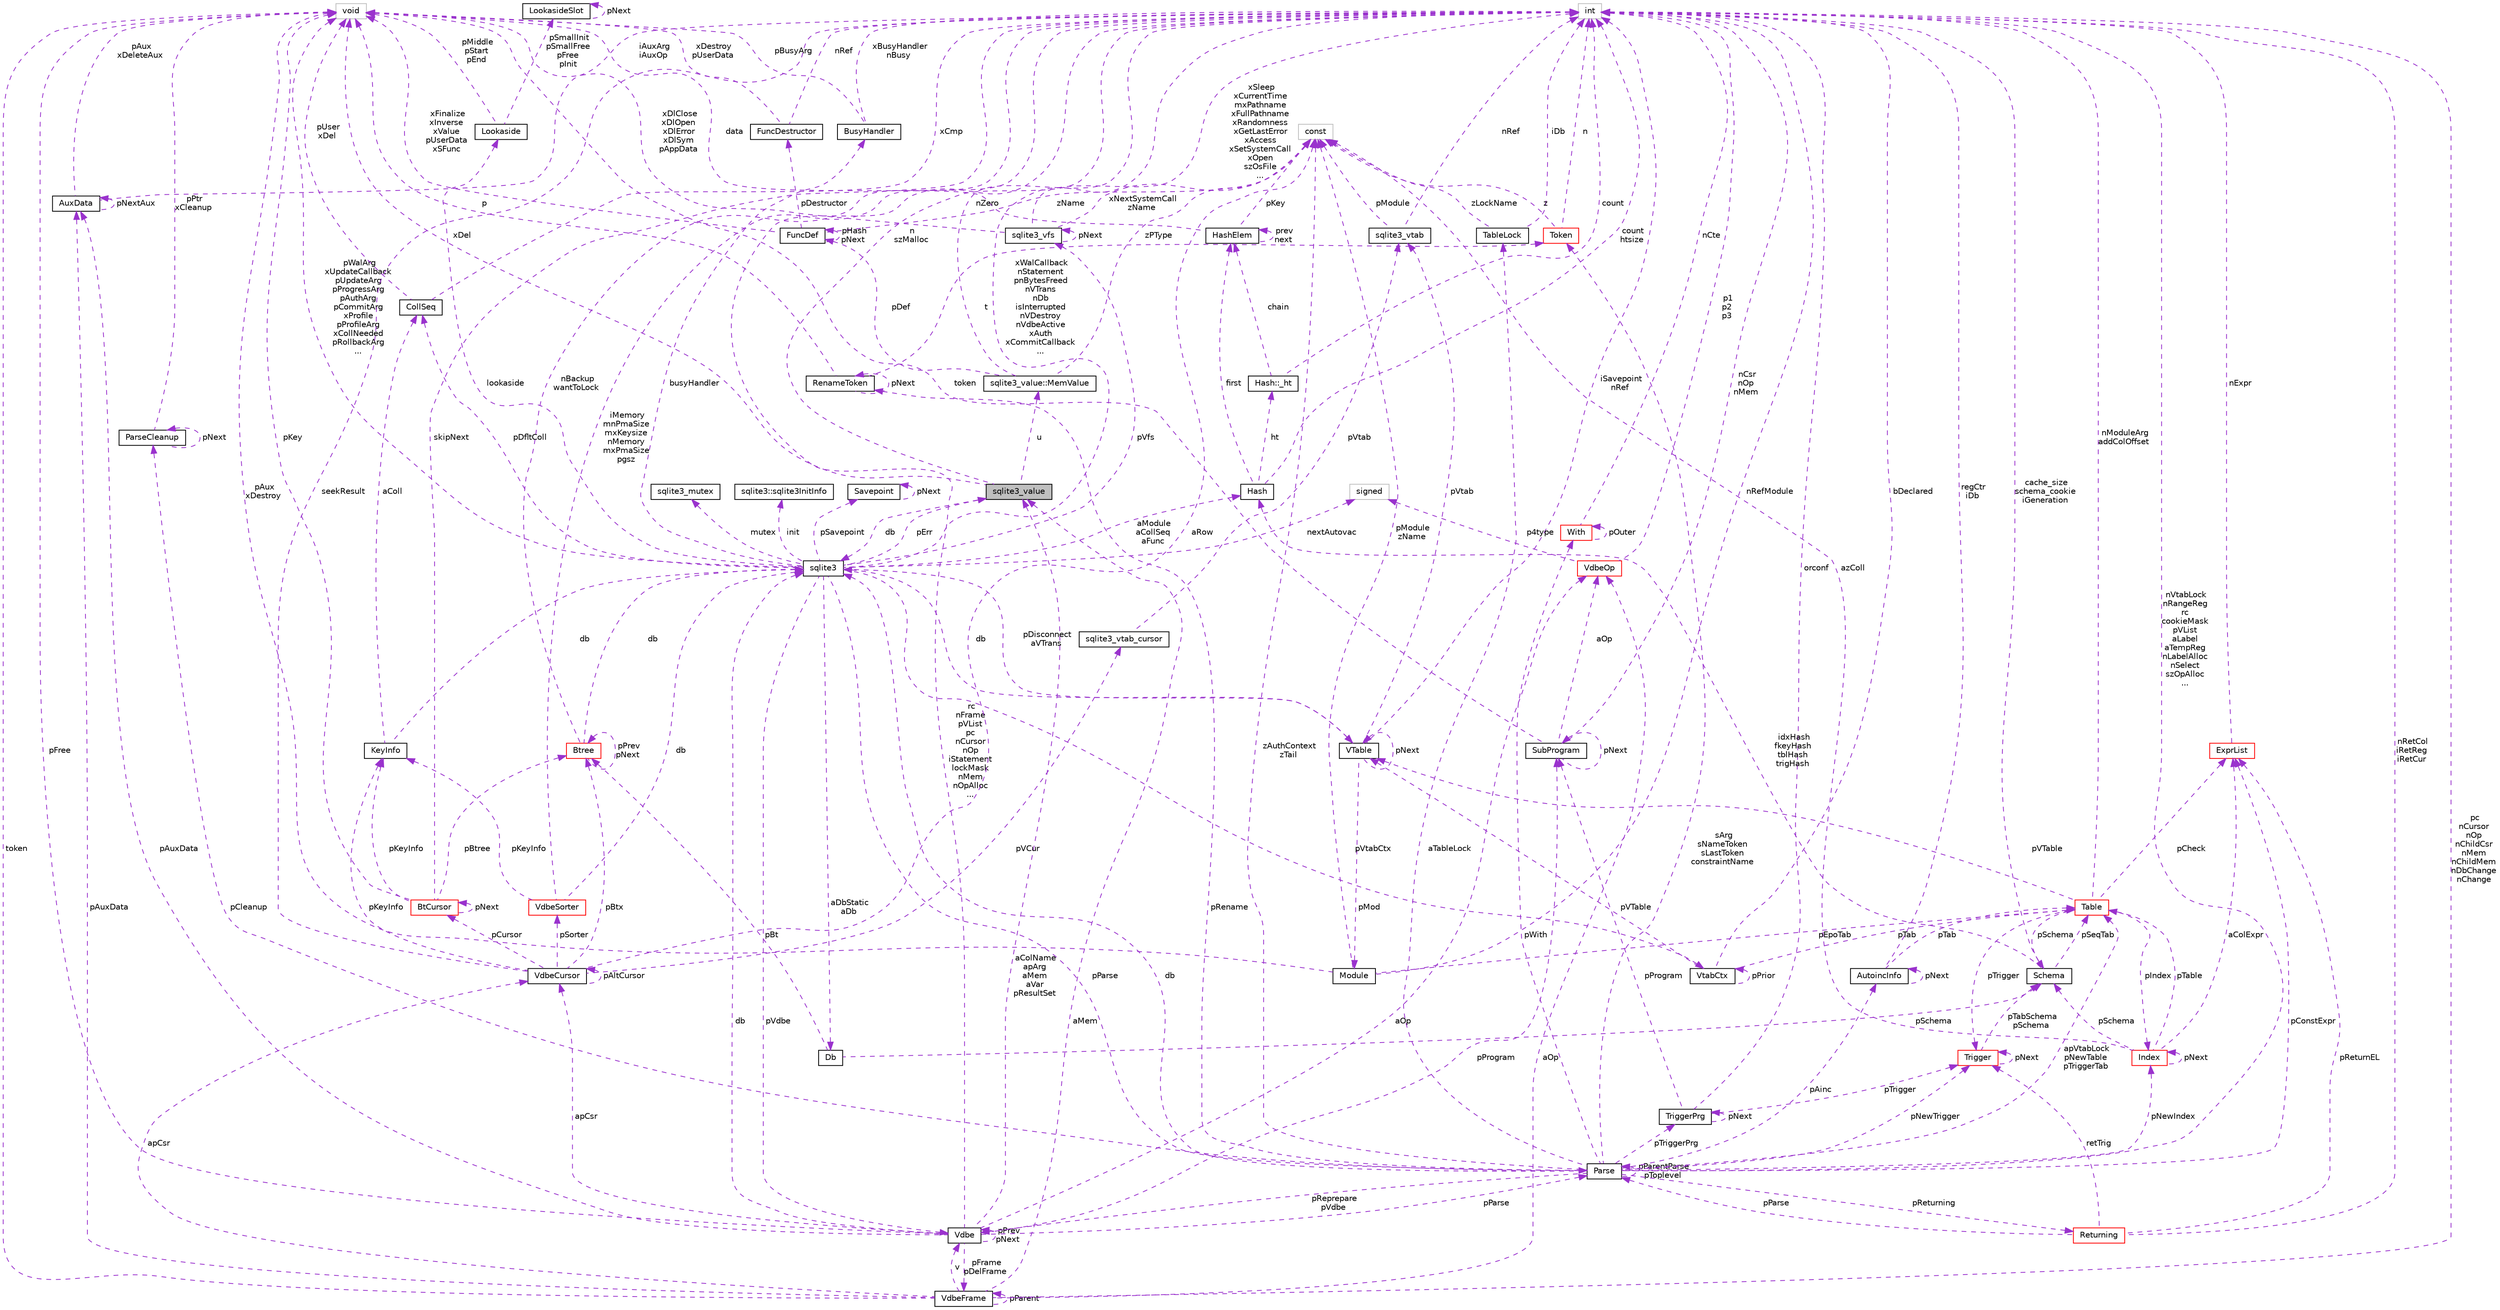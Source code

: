 digraph "sqlite3_value"
{
 // LATEX_PDF_SIZE
  edge [fontname="Helvetica",fontsize="10",labelfontname="Helvetica",labelfontsize="10"];
  node [fontname="Helvetica",fontsize="10",shape=record];
  Node1 [label="sqlite3_value",height=0.2,width=0.4,color="black", fillcolor="grey75", style="filled", fontcolor="black",tooltip=" "];
  Node2 -> Node1 [dir="back",color="darkorchid3",fontsize="10",style="dashed",label=" db" ];
  Node2 [label="sqlite3",height=0.2,width=0.4,color="black", fillcolor="white", style="filled",URL="$structsqlite3.html",tooltip=" "];
  Node3 -> Node2 [dir="back",color="darkorchid3",fontsize="10",style="dashed",label=" pVdbe" ];
  Node3 [label="Vdbe",height=0.2,width=0.4,color="black", fillcolor="white", style="filled",URL="$structVdbe.html",tooltip=" "];
  Node3 -> Node3 [dir="back",color="darkorchid3",fontsize="10",style="dashed",label=" pPrev\npNext" ];
  Node2 -> Node3 [dir="back",color="darkorchid3",fontsize="10",style="dashed",label=" db" ];
  Node4 -> Node3 [dir="back",color="darkorchid3",fontsize="10",style="dashed",label=" pFree" ];
  Node4 [label="void",height=0.2,width=0.4,color="grey75", fillcolor="white", style="filled",tooltip=" "];
  Node1 -> Node3 [dir="back",color="darkorchid3",fontsize="10",style="dashed",label=" aColName\napArg\naMem\naVar\npResultSet" ];
  Node5 -> Node3 [dir="back",color="darkorchid3",fontsize="10",style="dashed",label=" pFrame\npDelFrame" ];
  Node5 [label="VdbeFrame",height=0.2,width=0.4,color="black", fillcolor="white", style="filled",URL="$structVdbeFrame.html",tooltip=" "];
  Node3 -> Node5 [dir="back",color="darkorchid3",fontsize="10",style="dashed",label=" v" ];
  Node4 -> Node5 [dir="back",color="darkorchid3",fontsize="10",style="dashed",label=" token" ];
  Node1 -> Node5 [dir="back",color="darkorchid3",fontsize="10",style="dashed",label=" aMem" ];
  Node5 -> Node5 [dir="back",color="darkorchid3",fontsize="10",style="dashed",label=" pParent" ];
  Node6 -> Node5 [dir="back",color="darkorchid3",fontsize="10",style="dashed",label=" pc\nnCursor\nnOp\nnChildCsr\nnMem\nnChildMem\nnDbChange\nnChange" ];
  Node6 [label="int",height=0.2,width=0.4,color="grey75", fillcolor="white", style="filled",tooltip=" "];
  Node7 -> Node5 [dir="back",color="darkorchid3",fontsize="10",style="dashed",label=" pAuxData" ];
  Node7 [label="AuxData",height=0.2,width=0.4,color="black", fillcolor="white", style="filled",URL="$structAuxData.html",tooltip=" "];
  Node4 -> Node7 [dir="back",color="darkorchid3",fontsize="10",style="dashed",label=" pAux\nxDeleteAux" ];
  Node6 -> Node7 [dir="back",color="darkorchid3",fontsize="10",style="dashed",label=" iAuxArg\niAuxOp" ];
  Node7 -> Node7 [dir="back",color="darkorchid3",fontsize="10",style="dashed",label=" pNextAux" ];
  Node8 -> Node5 [dir="back",color="darkorchid3",fontsize="10",style="dashed",label=" apCsr" ];
  Node8 [label="VdbeCursor",height=0.2,width=0.4,color="black", fillcolor="white", style="filled",URL="$structVdbeCursor.html",tooltip=" "];
  Node9 -> Node8 [dir="back",color="darkorchid3",fontsize="10",style="dashed",label=" pCursor" ];
  Node9 [label="BtCursor",height=0.2,width=0.4,color="red", fillcolor="white", style="filled",URL="$structBtCursor.html",tooltip=" "];
  Node9 -> Node9 [dir="back",color="darkorchid3",fontsize="10",style="dashed",label=" pNext" ];
  Node4 -> Node9 [dir="back",color="darkorchid3",fontsize="10",style="dashed",label=" pKey" ];
  Node6 -> Node9 [dir="back",color="darkorchid3",fontsize="10",style="dashed",label=" skipNext" ];
  Node28 -> Node9 [dir="back",color="darkorchid3",fontsize="10",style="dashed",label=" pKeyInfo" ];
  Node28 [label="KeyInfo",height=0.2,width=0.4,color="black", fillcolor="white", style="filled",URL="$structKeyInfo.html",tooltip=" "];
  Node2 -> Node28 [dir="back",color="darkorchid3",fontsize="10",style="dashed",label=" db" ];
  Node29 -> Node28 [dir="back",color="darkorchid3",fontsize="10",style="dashed",label=" aColl" ];
  Node29 [label="CollSeq",height=0.2,width=0.4,color="black", fillcolor="white", style="filled",URL="$structCollSeq.html",tooltip=" "];
  Node4 -> Node29 [dir="back",color="darkorchid3",fontsize="10",style="dashed",label=" pUser\nxDel" ];
  Node6 -> Node29 [dir="back",color="darkorchid3",fontsize="10",style="dashed",label=" xCmp" ];
  Node15 -> Node9 [dir="back",color="darkorchid3",fontsize="10",style="dashed",label=" pBtree" ];
  Node15 [label="Btree",height=0.2,width=0.4,color="red", fillcolor="white", style="filled",URL="$structBtree.html",tooltip=" "];
  Node2 -> Node15 [dir="back",color="darkorchid3",fontsize="10",style="dashed",label=" db" ];
  Node6 -> Node15 [dir="back",color="darkorchid3",fontsize="10",style="dashed",label=" nBackup\nwantToLock" ];
  Node15 -> Node15 [dir="back",color="darkorchid3",fontsize="10",style="dashed",label=" pPrev\npNext" ];
  Node6 -> Node8 [dir="back",color="darkorchid3",fontsize="10",style="dashed",label=" seekResult" ];
  Node30 -> Node8 [dir="back",color="darkorchid3",fontsize="10",style="dashed",label=" pVCur" ];
  Node30 [label="sqlite3_vtab_cursor",height=0.2,width=0.4,color="black", fillcolor="white", style="filled",URL="$structsqlite3__vtab__cursor.html",tooltip=" "];
  Node31 -> Node30 [dir="back",color="darkorchid3",fontsize="10",style="dashed",label=" pVtab" ];
  Node31 [label="sqlite3_vtab",height=0.2,width=0.4,color="black", fillcolor="white", style="filled",URL="$structsqlite3__vtab.html",tooltip=" "];
  Node6 -> Node31 [dir="back",color="darkorchid3",fontsize="10",style="dashed",label=" nRef" ];
  Node23 -> Node31 [dir="back",color="darkorchid3",fontsize="10",style="dashed",label=" pModule" ];
  Node23 [label="const",height=0.2,width=0.4,color="grey75", fillcolor="white", style="filled",tooltip=" "];
  Node8 -> Node8 [dir="back",color="darkorchid3",fontsize="10",style="dashed",label=" pAltCursor" ];
  Node28 -> Node8 [dir="back",color="darkorchid3",fontsize="10",style="dashed",label=" pKeyInfo" ];
  Node32 -> Node8 [dir="back",color="darkorchid3",fontsize="10",style="dashed",label=" pSorter" ];
  Node32 [label="VdbeSorter",height=0.2,width=0.4,color="red", fillcolor="white", style="filled",URL="$structVdbeSorter.html",tooltip=" "];
  Node2 -> Node32 [dir="back",color="darkorchid3",fontsize="10",style="dashed",label=" db" ];
  Node6 -> Node32 [dir="back",color="darkorchid3",fontsize="10",style="dashed",label=" iMemory\nmnPmaSize\nmxKeysize\nnMemory\nmxPmaSize\npgsz" ];
  Node28 -> Node32 [dir="back",color="darkorchid3",fontsize="10",style="dashed",label=" pKeyInfo" ];
  Node15 -> Node8 [dir="back",color="darkorchid3",fontsize="10",style="dashed",label=" pBtx" ];
  Node23 -> Node8 [dir="back",color="darkorchid3",fontsize="10",style="dashed",label=" aRow" ];
  Node42 -> Node5 [dir="back",color="darkorchid3",fontsize="10",style="dashed",label=" aOp" ];
  Node42 [label="VdbeOp",height=0.2,width=0.4,color="red", fillcolor="white", style="filled",URL="$structVdbeOp.html",tooltip=" "];
  Node6 -> Node42 [dir="back",color="darkorchid3",fontsize="10",style="dashed",label=" p1\np2\np3" ];
  Node77 -> Node42 [dir="back",color="darkorchid3",fontsize="10",style="dashed",label=" p4type" ];
  Node77 [label="signed",height=0.2,width=0.4,color="grey75", fillcolor="white", style="filled",tooltip=" "];
  Node6 -> Node3 [dir="back",color="darkorchid3",fontsize="10",style="dashed",label=" rc\nnFrame\npVList\npc\nnCursor\nnOp\niStatement\nlockMask\nnMem\nnOpAlloc\n..." ];
  Node7 -> Node3 [dir="back",color="darkorchid3",fontsize="10",style="dashed",label=" pAuxData" ];
  Node75 -> Node3 [dir="back",color="darkorchid3",fontsize="10",style="dashed",label=" pProgram" ];
  Node75 [label="SubProgram",height=0.2,width=0.4,color="black", fillcolor="white", style="filled",URL="$structSubProgram.html",tooltip=" "];
  Node4 -> Node75 [dir="back",color="darkorchid3",fontsize="10",style="dashed",label=" token" ];
  Node6 -> Node75 [dir="back",color="darkorchid3",fontsize="10",style="dashed",label=" nCsr\nnOp\nnMem" ];
  Node75 -> Node75 [dir="back",color="darkorchid3",fontsize="10",style="dashed",label=" pNext" ];
  Node42 -> Node75 [dir="back",color="darkorchid3",fontsize="10",style="dashed",label=" aOp" ];
  Node8 -> Node3 [dir="back",color="darkorchid3",fontsize="10",style="dashed",label=" apCsr" ];
  Node78 -> Node3 [dir="back",color="darkorchid3",fontsize="10",style="dashed",label=" pParse" ];
  Node78 [label="Parse",height=0.2,width=0.4,color="black", fillcolor="white", style="filled",URL="$structParse.html",tooltip=" "];
  Node3 -> Node78 [dir="back",color="darkorchid3",fontsize="10",style="dashed",label=" pReprepare\npVdbe" ];
  Node2 -> Node78 [dir="back",color="darkorchid3",fontsize="10",style="dashed",label=" db" ];
  Node79 -> Node78 [dir="back",color="darkorchid3",fontsize="10",style="dashed",label=" pCleanup" ];
  Node79 [label="ParseCleanup",height=0.2,width=0.4,color="black", fillcolor="white", style="filled",URL="$structParseCleanup.html",tooltip=" "];
  Node79 -> Node79 [dir="back",color="darkorchid3",fontsize="10",style="dashed",label=" pNext" ];
  Node4 -> Node79 [dir="back",color="darkorchid3",fontsize="10",style="dashed",label=" pPtr\nxCleanup" ];
  Node80 -> Node78 [dir="back",color="darkorchid3",fontsize="10",style="dashed",label=" aTableLock" ];
  Node80 [label="TableLock",height=0.2,width=0.4,color="black", fillcolor="white", style="filled",URL="$structTableLock.html",tooltip=" "];
  Node6 -> Node80 [dir="back",color="darkorchid3",fontsize="10",style="dashed",label=" iDb" ];
  Node23 -> Node80 [dir="back",color="darkorchid3",fontsize="10",style="dashed",label=" zLockName" ];
  Node81 -> Node78 [dir="back",color="darkorchid3",fontsize="10",style="dashed",label=" sArg\nsNameToken\nsLastToken\nconstraintName" ];
  Node81 [label="Token",height=0.2,width=0.4,color="red", fillcolor="white", style="filled",URL="$classToken.html",tooltip=" "];
  Node6 -> Node81 [dir="back",color="darkorchid3",fontsize="10",style="dashed",label=" n" ];
  Node23 -> Node81 [dir="back",color="darkorchid3",fontsize="10",style="dashed",label=" z" ];
  Node61 -> Node78 [dir="back",color="darkorchid3",fontsize="10",style="dashed",label=" pWith" ];
  Node61 [label="With",height=0.2,width=0.4,color="red", fillcolor="white", style="filled",URL="$structWith.html",tooltip=" "];
  Node61 -> Node61 [dir="back",color="darkorchid3",fontsize="10",style="dashed",label=" pOuter" ];
  Node6 -> Node61 [dir="back",color="darkorchid3",fontsize="10",style="dashed",label=" nCte" ];
  Node6 -> Node78 [dir="back",color="darkorchid3",fontsize="10",style="dashed",label=" nVtabLock\nnRangeReg\nrc\ncookieMask\npVList\naLabel\naTempReg\nnLabelAlloc\nnSelect\nszOpAlloc\n..." ];
  Node46 -> Node78 [dir="back",color="darkorchid3",fontsize="10",style="dashed",label=" apVtabLock\npNewTable\npTriggerTab" ];
  Node46 [label="Table",height=0.2,width=0.4,color="red", fillcolor="white", style="filled",URL="$structTable.html",tooltip=" "];
  Node47 -> Node46 [dir="back",color="darkorchid3",fontsize="10",style="dashed",label=" pSchema" ];
  Node47 [label="Schema",height=0.2,width=0.4,color="black", fillcolor="white", style="filled",URL="$structSchema.html",tooltip=" "];
  Node6 -> Node47 [dir="back",color="darkorchid3",fontsize="10",style="dashed",label=" cache_size\nschema_cookie\niGeneration" ];
  Node46 -> Node47 [dir="back",color="darkorchid3",fontsize="10",style="dashed",label=" pSeqTab" ];
  Node48 -> Node47 [dir="back",color="darkorchid3",fontsize="10",style="dashed",label=" idxHash\nfkeyHash\ntblHash\ntrigHash" ];
  Node48 [label="Hash",height=0.2,width=0.4,color="black", fillcolor="white", style="filled",URL="$structHash.html",tooltip=" "];
  Node49 -> Node48 [dir="back",color="darkorchid3",fontsize="10",style="dashed",label=" ht" ];
  Node49 [label="Hash::_ht",height=0.2,width=0.4,color="black", fillcolor="white", style="filled",URL="$structHash_1_1__ht.html",tooltip=" "];
  Node6 -> Node49 [dir="back",color="darkorchid3",fontsize="10",style="dashed",label=" count" ];
  Node50 -> Node49 [dir="back",color="darkorchid3",fontsize="10",style="dashed",label=" chain" ];
  Node50 [label="HashElem",height=0.2,width=0.4,color="black", fillcolor="white", style="filled",URL="$structHashElem.html",tooltip=" "];
  Node4 -> Node50 [dir="back",color="darkorchid3",fontsize="10",style="dashed",label=" data" ];
  Node50 -> Node50 [dir="back",color="darkorchid3",fontsize="10",style="dashed",label=" prev\nnext" ];
  Node23 -> Node50 [dir="back",color="darkorchid3",fontsize="10",style="dashed",label=" pKey" ];
  Node6 -> Node48 [dir="back",color="darkorchid3",fontsize="10",style="dashed",label=" count\nhtsize" ];
  Node50 -> Node48 [dir="back",color="darkorchid3",fontsize="10",style="dashed",label=" first" ];
  Node44 -> Node46 [dir="back",color="darkorchid3",fontsize="10",style="dashed",label=" pVTable" ];
  Node44 [label="VTable",height=0.2,width=0.4,color="black", fillcolor="white", style="filled",URL="$structVTable.html",tooltip=" "];
  Node2 -> Node44 [dir="back",color="darkorchid3",fontsize="10",style="dashed",label=" db" ];
  Node44 -> Node44 [dir="back",color="darkorchid3",fontsize="10",style="dashed",label=" pNext" ];
  Node6 -> Node44 [dir="back",color="darkorchid3",fontsize="10",style="dashed",label=" iSavepoint\nnRef" ];
  Node45 -> Node44 [dir="back",color="darkorchid3",fontsize="10",style="dashed",label=" pMod" ];
  Node45 [label="Module",height=0.2,width=0.4,color="black", fillcolor="white", style="filled",URL="$structModule.html",tooltip=" "];
  Node4 -> Node45 [dir="back",color="darkorchid3",fontsize="10",style="dashed",label=" pAux\nxDestroy" ];
  Node6 -> Node45 [dir="back",color="darkorchid3",fontsize="10",style="dashed",label=" nRefModule" ];
  Node46 -> Node45 [dir="back",color="darkorchid3",fontsize="10",style="dashed",label=" pEpoTab" ];
  Node23 -> Node45 [dir="back",color="darkorchid3",fontsize="10",style="dashed",label=" pModule\nzName" ];
  Node31 -> Node44 [dir="back",color="darkorchid3",fontsize="10",style="dashed",label=" pVtab" ];
  Node6 -> Node46 [dir="back",color="darkorchid3",fontsize="10",style="dashed",label=" nModuleArg\naddColOffset" ];
  Node72 -> Node46 [dir="back",color="darkorchid3",fontsize="10",style="dashed",label=" pTrigger" ];
  Node72 [label="Trigger",height=0.2,width=0.4,color="red", fillcolor="white", style="filled",URL="$structTrigger.html",tooltip=" "];
  Node47 -> Node72 [dir="back",color="darkorchid3",fontsize="10",style="dashed",label=" pTabSchema\npSchema" ];
  Node72 -> Node72 [dir="back",color="darkorchid3",fontsize="10",style="dashed",label=" pNext" ];
  Node58 -> Node46 [dir="back",color="darkorchid3",fontsize="10",style="dashed",label=" pCheck" ];
  Node58 [label="ExprList",height=0.2,width=0.4,color="red", fillcolor="white", style="filled",URL="$structExprList.html",tooltip=" "];
  Node6 -> Node58 [dir="back",color="darkorchid3",fontsize="10",style="dashed",label=" nExpr" ];
  Node68 -> Node46 [dir="back",color="darkorchid3",fontsize="10",style="dashed",label=" pIndex" ];
  Node68 [label="Index",height=0.2,width=0.4,color="red", fillcolor="white", style="filled",URL="$structIndex.html",tooltip=" "];
  Node47 -> Node68 [dir="back",color="darkorchid3",fontsize="10",style="dashed",label=" pSchema" ];
  Node46 -> Node68 [dir="back",color="darkorchid3",fontsize="10",style="dashed",label=" pTable" ];
  Node58 -> Node68 [dir="back",color="darkorchid3",fontsize="10",style="dashed",label=" aColExpr" ];
  Node23 -> Node68 [dir="back",color="darkorchid3",fontsize="10",style="dashed",label=" azColl" ];
  Node68 -> Node68 [dir="back",color="darkorchid3",fontsize="10",style="dashed",label=" pNext" ];
  Node72 -> Node78 [dir="back",color="darkorchid3",fontsize="10",style="dashed",label=" pNewTrigger" ];
  Node95 -> Node78 [dir="back",color="darkorchid3",fontsize="10",style="dashed",label=" pTriggerPrg" ];
  Node95 [label="TriggerPrg",height=0.2,width=0.4,color="black", fillcolor="white", style="filled",URL="$structTriggerPrg.html",tooltip=" "];
  Node6 -> Node95 [dir="back",color="darkorchid3",fontsize="10",style="dashed",label=" orconf" ];
  Node75 -> Node95 [dir="back",color="darkorchid3",fontsize="10",style="dashed",label=" pProgram" ];
  Node72 -> Node95 [dir="back",color="darkorchid3",fontsize="10",style="dashed",label=" pTrigger" ];
  Node95 -> Node95 [dir="back",color="darkorchid3",fontsize="10",style="dashed",label=" pNext" ];
  Node96 -> Node78 [dir="back",color="darkorchid3",fontsize="10",style="dashed",label=" pRename" ];
  Node96 [label="RenameToken",height=0.2,width=0.4,color="black", fillcolor="white", style="filled",URL="$structRenameToken.html",tooltip=" "];
  Node81 -> Node96 [dir="back",color="darkorchid3",fontsize="10",style="dashed",label=" t" ];
  Node4 -> Node96 [dir="back",color="darkorchid3",fontsize="10",style="dashed",label=" p" ];
  Node96 -> Node96 [dir="back",color="darkorchid3",fontsize="10",style="dashed",label=" pNext" ];
  Node68 -> Node78 [dir="back",color="darkorchid3",fontsize="10",style="dashed",label=" pNewIndex" ];
  Node23 -> Node78 [dir="back",color="darkorchid3",fontsize="10",style="dashed",label=" zAuthContext\nzTail" ];
  Node97 -> Node78 [dir="back",color="darkorchid3",fontsize="10",style="dashed",label=" pReturning" ];
  Node97 [label="Returning",height=0.2,width=0.4,color="red", fillcolor="white", style="filled",URL="$structReturning.html",tooltip=" "];
  Node6 -> Node97 [dir="back",color="darkorchid3",fontsize="10",style="dashed",label=" nRetCol\niRetReg\niRetCur" ];
  Node72 -> Node97 [dir="back",color="darkorchid3",fontsize="10",style="dashed",label=" retTrig" ];
  Node58 -> Node97 [dir="back",color="darkorchid3",fontsize="10",style="dashed",label=" pReturnEL" ];
  Node78 -> Node97 [dir="back",color="darkorchid3",fontsize="10",style="dashed",label=" pParse" ];
  Node98 -> Node78 [dir="back",color="darkorchid3",fontsize="10",style="dashed",label=" pAinc" ];
  Node98 [label="AutoincInfo",height=0.2,width=0.4,color="black", fillcolor="white", style="filled",URL="$structAutoincInfo.html",tooltip=" "];
  Node6 -> Node98 [dir="back",color="darkorchid3",fontsize="10",style="dashed",label=" regCtr\niDb" ];
  Node46 -> Node98 [dir="back",color="darkorchid3",fontsize="10",style="dashed",label=" pTab" ];
  Node98 -> Node98 [dir="back",color="darkorchid3",fontsize="10",style="dashed",label=" pNext" ];
  Node58 -> Node78 [dir="back",color="darkorchid3",fontsize="10",style="dashed",label=" pConstExpr" ];
  Node78 -> Node78 [dir="back",color="darkorchid3",fontsize="10",style="dashed",label=" pParentParse\npToplevel" ];
  Node42 -> Node3 [dir="back",color="darkorchid3",fontsize="10",style="dashed",label=" aOp" ];
  Node99 -> Node2 [dir="back",color="darkorchid3",fontsize="10",style="dashed",label=" pSavepoint" ];
  Node99 [label="Savepoint",height=0.2,width=0.4,color="black", fillcolor="white", style="filled",URL="$structSavepoint.html",tooltip=" "];
  Node99 -> Node99 [dir="back",color="darkorchid3",fontsize="10",style="dashed",label=" pNext" ];
  Node4 -> Node2 [dir="back",color="darkorchid3",fontsize="10",style="dashed",label=" pWalArg\nxUpdateCallback\npUpdateArg\npProgressArg\npAuthArg\npCommitArg\nxProfile\npProfileArg\nxCollNeeded\npRollbackArg\n..." ];
  Node100 -> Node2 [dir="back",color="darkorchid3",fontsize="10",style="dashed",label=" lookaside" ];
  Node100 [label="Lookaside",height=0.2,width=0.4,color="black", fillcolor="white", style="filled",URL="$structLookaside.html",tooltip=" "];
  Node4 -> Node100 [dir="back",color="darkorchid3",fontsize="10",style="dashed",label=" pMiddle\npStart\npEnd" ];
  Node101 -> Node100 [dir="back",color="darkorchid3",fontsize="10",style="dashed",label=" pSmallInit\npSmallFree\npFree\npInit" ];
  Node101 [label="LookasideSlot",height=0.2,width=0.4,color="black", fillcolor="white", style="filled",URL="$structLookasideSlot.html",tooltip=" "];
  Node101 -> Node101 [dir="back",color="darkorchid3",fontsize="10",style="dashed",label=" pNext" ];
  Node1 -> Node2 [dir="back",color="darkorchid3",fontsize="10",style="dashed",label=" pErr" ];
  Node13 -> Node2 [dir="back",color="darkorchid3",fontsize="10",style="dashed",label=" mutex" ];
  Node13 [label="sqlite3_mutex",height=0.2,width=0.4,color="black", fillcolor="white", style="filled",URL="$structsqlite3__mutex.html",tooltip=" "];
  Node24 -> Node2 [dir="back",color="darkorchid3",fontsize="10",style="dashed",label=" pVfs" ];
  Node24 [label="sqlite3_vfs",height=0.2,width=0.4,color="black", fillcolor="white", style="filled",URL="$structsqlite3__vfs.html",tooltip=" "];
  Node4 -> Node24 [dir="back",color="darkorchid3",fontsize="10",style="dashed",label=" xDlClose\nxDlOpen\nxDlError\nxDlSym\npAppData" ];
  Node24 -> Node24 [dir="back",color="darkorchid3",fontsize="10",style="dashed",label=" pNext" ];
  Node6 -> Node24 [dir="back",color="darkorchid3",fontsize="10",style="dashed",label=" xSleep\nxCurrentTime\nmxPathname\nxFullPathname\nxRandomness\nxGetLastError\nxAccess\nxSetSystemCall\nxOpen\nszOsFile\n..." ];
  Node23 -> Node24 [dir="back",color="darkorchid3",fontsize="10",style="dashed",label=" xNextSystemCall\nzName" ];
  Node102 -> Node2 [dir="back",color="darkorchid3",fontsize="10",style="dashed",label=" init" ];
  Node102 [label="sqlite3::sqlite3InitInfo",height=0.2,width=0.4,color="black", fillcolor="white", style="filled",URL="$structsqlite3_1_1sqlite3InitInfo.html",tooltip=" "];
  Node103 -> Node2 [dir="back",color="darkorchid3",fontsize="10",style="dashed",label=" busyHandler" ];
  Node103 [label="BusyHandler",height=0.2,width=0.4,color="black", fillcolor="white", style="filled",URL="$structBusyHandler.html",tooltip=" "];
  Node4 -> Node103 [dir="back",color="darkorchid3",fontsize="10",style="dashed",label=" pBusyArg" ];
  Node6 -> Node103 [dir="back",color="darkorchid3",fontsize="10",style="dashed",label=" xBusyHandler\nnBusy" ];
  Node104 -> Node2 [dir="back",color="darkorchid3",fontsize="10",style="dashed",label=" pVtabCtx" ];
  Node104 [label="VtabCtx",height=0.2,width=0.4,color="black", fillcolor="white", style="filled",URL="$structVtabCtx.html",tooltip=" "];
  Node104 -> Node104 [dir="back",color="darkorchid3",fontsize="10",style="dashed",label=" pPrior" ];
  Node6 -> Node104 [dir="back",color="darkorchid3",fontsize="10",style="dashed",label=" bDeclared" ];
  Node44 -> Node104 [dir="back",color="darkorchid3",fontsize="10",style="dashed",label=" pVTable" ];
  Node46 -> Node104 [dir="back",color="darkorchid3",fontsize="10",style="dashed",label=" pTab" ];
  Node29 -> Node2 [dir="back",color="darkorchid3",fontsize="10",style="dashed",label=" pDfltColl" ];
  Node44 -> Node2 [dir="back",color="darkorchid3",fontsize="10",style="dashed",label=" pDisconnect\naVTrans" ];
  Node6 -> Node2 [dir="back",color="darkorchid3",fontsize="10",style="dashed",label=" xWalCallback\nnStatement\npnBytesFreed\nnVTrans\nnDb\nisInterrupted\nnVDestroy\nnVdbeActive\nxAuth\nxCommitCallback\n..." ];
  Node77 -> Node2 [dir="back",color="darkorchid3",fontsize="10",style="dashed",label=" nextAutovac" ];
  Node105 -> Node2 [dir="back",color="darkorchid3",fontsize="10",style="dashed",label=" aDbStatic\naDb" ];
  Node105 [label="Db",height=0.2,width=0.4,color="black", fillcolor="white", style="filled",URL="$structDb.html",tooltip=" "];
  Node47 -> Node105 [dir="back",color="darkorchid3",fontsize="10",style="dashed",label=" pSchema" ];
  Node15 -> Node105 [dir="back",color="darkorchid3",fontsize="10",style="dashed",label=" pBt" ];
  Node48 -> Node2 [dir="back",color="darkorchid3",fontsize="10",style="dashed",label=" aModule\naCollSeq\naFunc" ];
  Node78 -> Node2 [dir="back",color="darkorchid3",fontsize="10",style="dashed",label=" pParse" ];
  Node4 -> Node1 [dir="back",color="darkorchid3",fontsize="10",style="dashed",label=" xDel" ];
  Node106 -> Node1 [dir="back",color="darkorchid3",fontsize="10",style="dashed",label=" u" ];
  Node106 [label="sqlite3_value::MemValue",height=0.2,width=0.4,color="black", fillcolor="white", style="filled",URL="$unionsqlite3__value_1_1MemValue.html",tooltip=" "];
  Node6 -> Node106 [dir="back",color="darkorchid3",fontsize="10",style="dashed",label=" nZero" ];
  Node23 -> Node106 [dir="back",color="darkorchid3",fontsize="10",style="dashed",label=" zPType" ];
  Node56 -> Node106 [dir="back",color="darkorchid3",fontsize="10",style="dashed",label=" pDef" ];
  Node56 [label="FuncDef",height=0.2,width=0.4,color="black", fillcolor="white", style="filled",URL="$structFuncDef.html",tooltip=" "];
  Node4 -> Node56 [dir="back",color="darkorchid3",fontsize="10",style="dashed",label=" xFinalize\nxInverse\nxValue\npUserData\nxSFunc" ];
  Node57 -> Node56 [dir="back",color="darkorchid3",fontsize="10",style="dashed",label=" pDestructor" ];
  Node57 [label="FuncDestructor",height=0.2,width=0.4,color="black", fillcolor="white", style="filled",URL="$structFuncDestructor.html",tooltip=" "];
  Node4 -> Node57 [dir="back",color="darkorchid3",fontsize="10",style="dashed",label=" xDestroy\npUserData" ];
  Node6 -> Node57 [dir="back",color="darkorchid3",fontsize="10",style="dashed",label=" nRef" ];
  Node23 -> Node56 [dir="back",color="darkorchid3",fontsize="10",style="dashed",label=" zName" ];
  Node56 -> Node56 [dir="back",color="darkorchid3",fontsize="10",style="dashed",label=" pHash\npNext" ];
  Node6 -> Node1 [dir="back",color="darkorchid3",fontsize="10",style="dashed",label=" n\nszMalloc" ];
}
